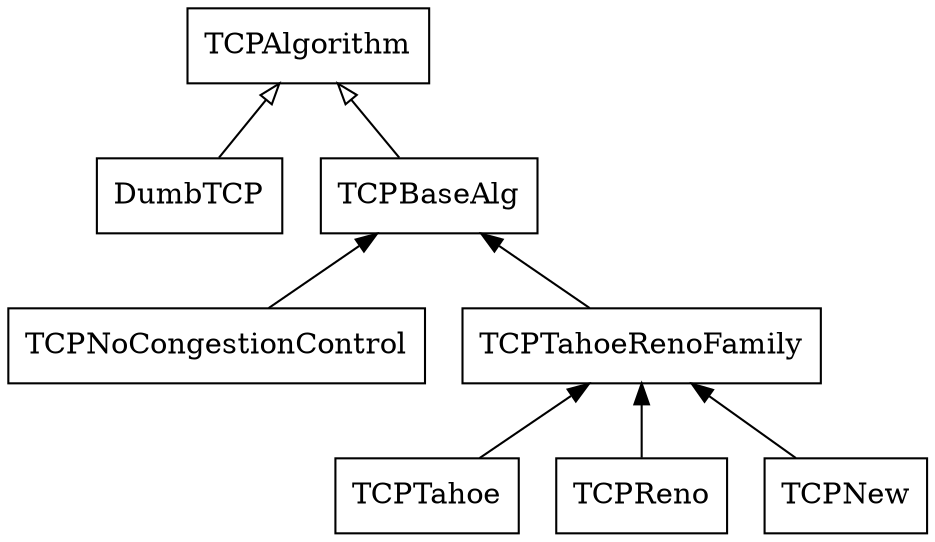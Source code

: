 digraph g {
  fontsize=10; size="7,5"; rankdir="BT"
  node[ shape = "rectangle" ]

  TCPAlgorithm [ label="TCPAlgorithm" ]

  DumbTCP -> TCPAlgorithm [ arrowhead="empty" ]
  TCPBaseAlg -> TCPAlgorithm [ arrowhead="empty" ]
  TCPNoCongestionControl -> TCPBaseAlg
  TCPTahoeRenoFamily -> TCPBaseAlg
  TCPTahoe -> TCPTahoeRenoFamily
  TCPReno -> TCPTahoeRenoFamily
  TCPNew -> TCPTahoeRenoFamily
}
